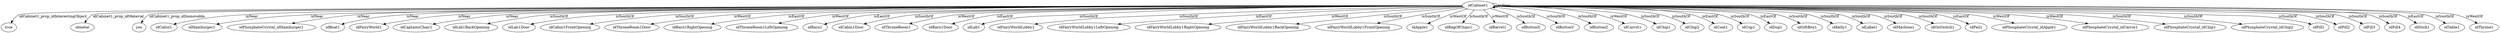 digraph  {
idCabinet1 [node_type=entity_node];
true [node_type=property_node];
idmetal [node_type=property_node];
yes [node_type=property_node];
idCabin1 [node_type=entity_node];
idHamburger1 [node_type=entity_node];
idPhosphateCrystal_idHamburger1 [node_type=entity_node];
idBoat1 [node_type=entity_node];
idFairyWorld1 [node_type=entity_node];
idCaptainsChair1 [node_type=entity_node];
idLab1BackOpening [node_type=entity_node];
idLab1Door [node_type=entity_node];
idCabin1FrontOpening [node_type=entity_node];
idThroneRoom1Door [node_type=entity_node];
idBarn1RightOpening [node_type=entity_node];
idThroneRoom1LeftOpening [node_type=entity_node];
idBarn1 [node_type=entity_node];
idCabin1Door [node_type=entity_node];
idThroneRoom1 [node_type=entity_node];
idBarn1Door [node_type=entity_node];
idLab1 [node_type=entity_node];
idFairyWorldLobby1 [node_type=entity_node];
idFairyWorldLobby1LeftOpening [node_type=entity_node];
idFairyWorldLobby1RightOpening [node_type=entity_node];
idFairyWorldLobby1BackOpening [node_type=entity_node];
idFairyWorldLobby1FrontOpening [node_type=entity_node];
idApple1 [node_type=entity_node];
idBagOfChips1 [node_type=entity_node];
idBarrel1 [node_type=entity_node];
idButtonX [node_type=entity_node];
idButtonY [node_type=entity_node];
idButtonZ [node_type=entity_node];
idCarrot1 [node_type=entity_node];
idChip1 [node_type=entity_node];
idChip2 [node_type=entity_node];
idCoat1 [node_type=entity_node];
idCup1 [node_type=entity_node];
idDog1 [node_type=entity_node];
idGiftBox1 [node_type=entity_node];
idKelly1 [node_type=entity_node];
idLabel1 [node_type=entity_node];
idMachine1 [node_type=entity_node];
idOnSwitch1 [node_type=entity_node];
idPail1 [node_type=entity_node];
idPhosphateCrystal_idApple1 [node_type=entity_node];
idPhosphateCrystal_idCarrot1 [node_type=entity_node];
idPhosphateCrystal_idChip1 [node_type=entity_node];
idPhosphateCrystal_idChip2 [node_type=entity_node];
idPill1 [node_type=entity_node];
idPill2 [node_type=entity_node];
idPill3 [node_type=entity_node];
idPill4 [node_type=entity_node];
idStick1 [node_type=entity_node];
idTable1 [node_type=entity_node];
idThrone1 [node_type=entity_node];
idCabinet1 -> true  [edge_type=property, label=idCabinet1_prop_idInterestingObject];
idCabinet1 -> idmetal  [edge_type=property, label=idCabinet1_prop_idMaterial];
idCabinet1 -> yes  [edge_type=property, label=idCabinet1_prop_idImmovable];
idCabinet1 -> idCabin1  [edge_type=relationship, label=isNear];
idCabinet1 -> idHamburger1  [edge_type=relationship, label=isNear];
idCabinet1 -> idPhosphateCrystal_idHamburger1  [edge_type=relationship, label=isNear];
idCabinet1 -> idBoat1  [edge_type=relationship, label=isNear];
idCabinet1 -> idFairyWorld1  [edge_type=relationship, label=isNear];
idCabinet1 -> idCabinet1  [edge_type=relationship, label=isNear];
idCabinet1 -> idCaptainsChair1  [edge_type=relationship, label=isNear];
idCabinet1 -> idLab1BackOpening  [edge_type=relationship, label=isSouthOf];
idCabinet1 -> idLab1Door  [edge_type=relationship, label=isSouthOf];
idCabinet1 -> idCabin1FrontOpening  [edge_type=relationship, label=isSouthOf];
idCabinet1 -> idThroneRoom1Door  [edge_type=relationship, label=isWestOf];
idCabinet1 -> idBarn1RightOpening  [edge_type=relationship, label=isEastOf];
idCabinet1 -> idThroneRoom1LeftOpening  [edge_type=relationship, label=isWestOf];
idCabinet1 -> idBarn1  [edge_type=relationship, label=isEastOf];
idCabinet1 -> idCabin1Door  [edge_type=relationship, label=isSouthOf];
idCabinet1 -> idThroneRoom1  [edge_type=relationship, label=isWestOf];
idCabinet1 -> idBarn1Door  [edge_type=relationship, label=isEastOf];
idCabinet1 -> idLab1  [edge_type=relationship, label=isSouthOf];
idCabinet1 -> idFairyWorldLobby1  [edge_type=relationship, label=isSouthOf];
idCabinet1 -> idFairyWorldLobby1LeftOpening  [edge_type=relationship, label=isEastOf];
idCabinet1 -> idFairyWorldLobby1RightOpening  [edge_type=relationship, label=isWestOf];
idCabinet1 -> idFairyWorldLobby1BackOpening  [edge_type=relationship, label=isSouthOf];
idCabinet1 -> idFairyWorldLobby1FrontOpening  [edge_type=relationship, label=isSouthOf];
idCabinet1 -> idApple1  [edge_type=relationship, label=isWestOf];
idCabinet1 -> idBagOfChips1  [edge_type=relationship, label=isSouthOf];
idCabinet1 -> idBarrel1  [edge_type=relationship, label=isWestOf];
idCabinet1 -> idButtonX  [edge_type=relationship, label=isSouthOf];
idCabinet1 -> idButtonY  [edge_type=relationship, label=isSouthOf];
idCabinet1 -> idButtonZ  [edge_type=relationship, label=isSouthOf];
idCabinet1 -> idCarrot1  [edge_type=relationship, label=isWestOf];
idCabinet1 -> idChip1  [edge_type=relationship, label=isSouthOf];
idCabinet1 -> idChip2  [edge_type=relationship, label=isSouthOf];
idCabinet1 -> idCoat1  [edge_type=relationship, label=isEastOf];
idCabinet1 -> idCup1  [edge_type=relationship, label=isSouthOf];
idCabinet1 -> idDog1  [edge_type=relationship, label=isEastOf];
idCabinet1 -> idGiftBox1  [edge_type=relationship, label=isSouthOf];
idCabinet1 -> idKelly1  [edge_type=relationship, label=isSouthOf];
idCabinet1 -> idLabel1  [edge_type=relationship, label=isSouthOf];
idCabinet1 -> idMachine1  [edge_type=relationship, label=isSouthOf];
idCabinet1 -> idOnSwitch1  [edge_type=relationship, label=isSouthOf];
idCabinet1 -> idPail1  [edge_type=relationship, label=isEastOf];
idCabinet1 -> idPhosphateCrystal_idApple1  [edge_type=relationship, label=isWestOf];
idCabinet1 -> idPhosphateCrystal_idCarrot1  [edge_type=relationship, label=isWestOf];
idCabinet1 -> idPhosphateCrystal_idChip1  [edge_type=relationship, label=isSouthOf];
idCabinet1 -> idPhosphateCrystal_idChip2  [edge_type=relationship, label=isSouthOf];
idCabinet1 -> idPill1  [edge_type=relationship, label=isSouthOf];
idCabinet1 -> idPill2  [edge_type=relationship, label=isSouthOf];
idCabinet1 -> idPill3  [edge_type=relationship, label=isSouthOf];
idCabinet1 -> idPill4  [edge_type=relationship, label=isSouthOf];
idCabinet1 -> idStick1  [edge_type=relationship, label=isEastOf];
idCabinet1 -> idTable1  [edge_type=relationship, label=isSouthOf];
idCabinet1 -> idThrone1  [edge_type=relationship, label=isWestOf];
}
